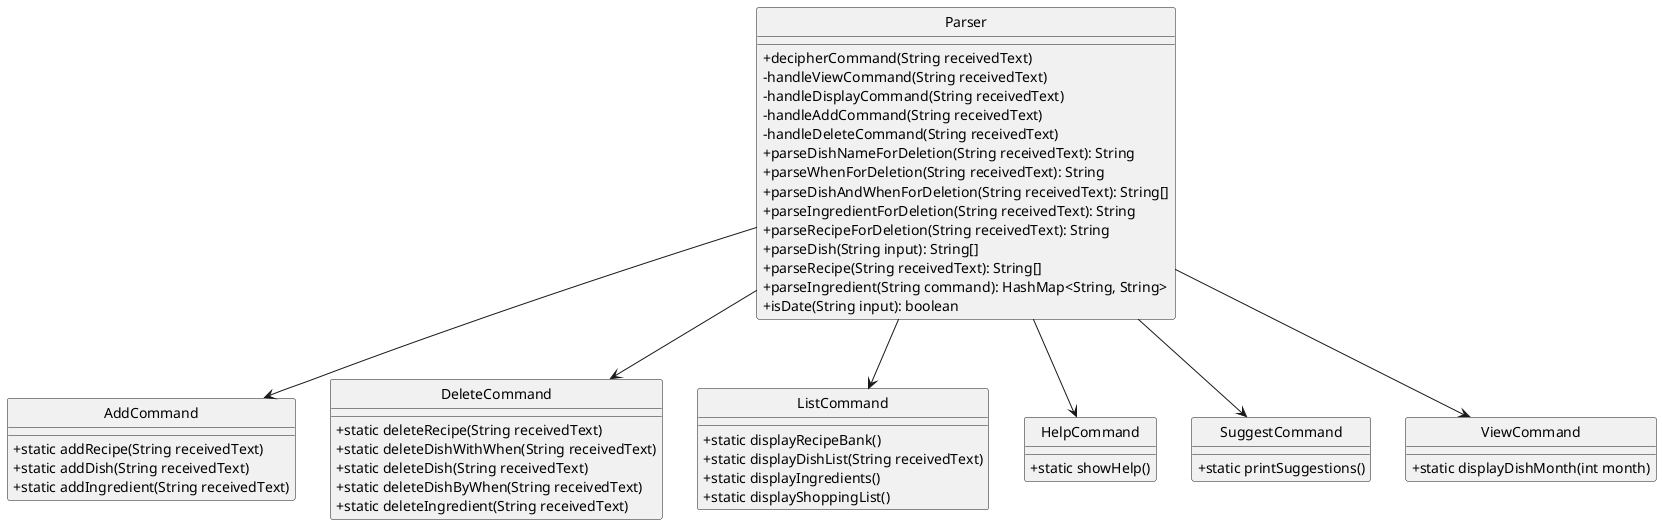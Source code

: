 @startuml

hide circle
skinparam classAttributeIconSize 0

class Parser {
+ decipherCommand(String receivedText)
- handleViewCommand(String receivedText)
- handleDisplayCommand(String receivedText)
- handleAddCommand(String receivedText)
- handleDeleteCommand(String receivedText)
+ parseDishNameForDeletion(String receivedText): String
+ parseWhenForDeletion(String receivedText): String
+ parseDishAndWhenForDeletion(String receivedText): String[]
+ parseIngredientForDeletion(String receivedText): String
+ parseRecipeForDeletion(String receivedText): String
+ parseDish(String input): String[]
+ parseRecipe(String receivedText): String[]
+ parseIngredient(String command): HashMap<String, String>
+ isDate(String input): boolean
}

class AddCommand {
+ static addRecipe(String receivedText)
+ static addDish(String receivedText)
+ static addIngredient(String receivedText)
}

class DeleteCommand {
+ static deleteRecipe(String receivedText)
+ static deleteDishWithWhen(String receivedText)
+ static deleteDish(String receivedText)
+ static deleteDishByWhen(String receivedText)
+ static deleteIngredient(String receivedText)
}

class ListCommand {
+ static displayRecipeBank()
+ static displayDishList(String receivedText)
+ static displayIngredients()
+ static displayShoppingList()
}

class HelpCommand {
+ static showHelp()
}

class SuggestCommand {
+ static printSuggestions()
}

class ViewCommand {
+ static displayDishMonth(int month)
}

Parser --> AddCommand
Parser --> DeleteCommand
Parser --> ListCommand
Parser --> HelpCommand
Parser --> SuggestCommand
Parser --> ViewCommand

@enduml
